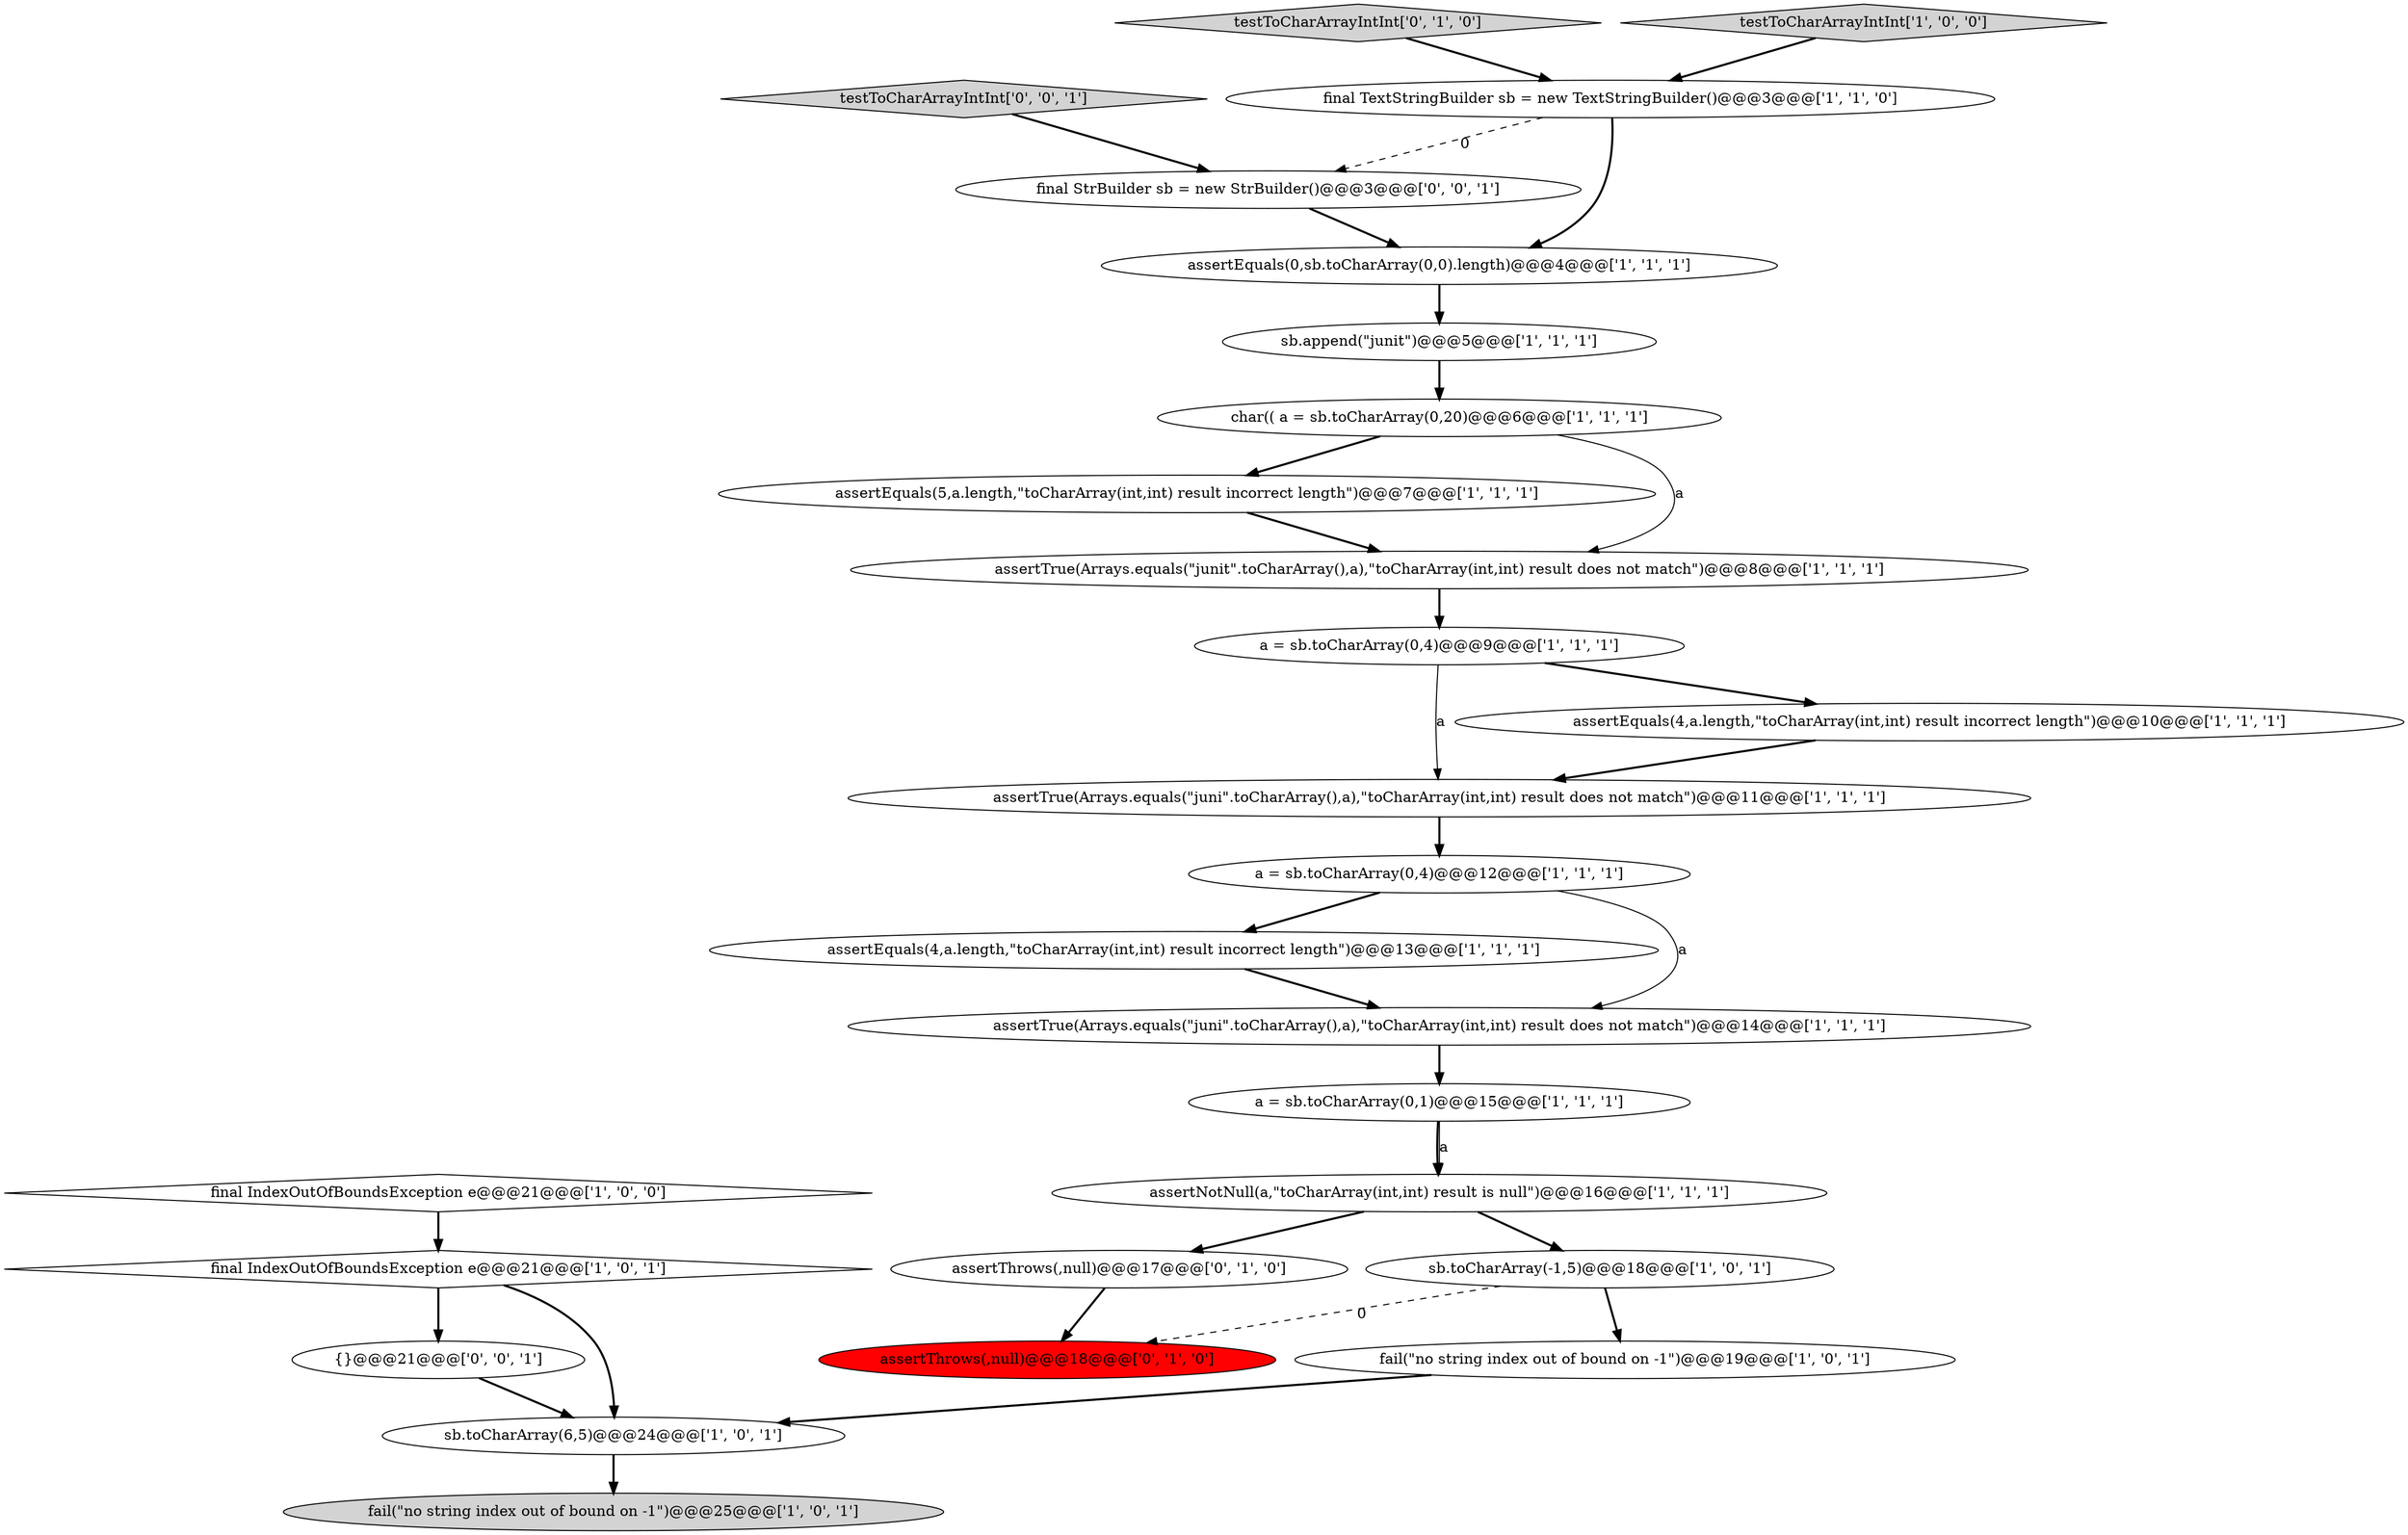digraph {
0 [style = filled, label = "char(( a = sb.toCharArray(0,20)@@@6@@@['1', '1', '1']", fillcolor = white, shape = ellipse image = "AAA0AAABBB1BBB"];
21 [style = filled, label = "assertThrows(,null)@@@17@@@['0', '1', '0']", fillcolor = white, shape = ellipse image = "AAA0AAABBB2BBB"];
14 [style = filled, label = "assertTrue(Arrays.equals(\"juni\".toCharArray(),a),\"toCharArray(int,int) result does not match\")@@@11@@@['1', '1', '1']", fillcolor = white, shape = ellipse image = "AAA0AAABBB1BBB"];
20 [style = filled, label = "fail(\"no string index out of bound on -1\")@@@25@@@['1', '0', '1']", fillcolor = lightgray, shape = ellipse image = "AAA0AAABBB1BBB"];
8 [style = filled, label = "final IndexOutOfBoundsException e@@@21@@@['1', '0', '0']", fillcolor = white, shape = diamond image = "AAA0AAABBB1BBB"];
9 [style = filled, label = "sb.append(\"junit\")@@@5@@@['1', '1', '1']", fillcolor = white, shape = ellipse image = "AAA0AAABBB1BBB"];
17 [style = filled, label = "sb.toCharArray(-1,5)@@@18@@@['1', '0', '1']", fillcolor = white, shape = ellipse image = "AAA0AAABBB1BBB"];
19 [style = filled, label = "a = sb.toCharArray(0,4)@@@12@@@['1', '1', '1']", fillcolor = white, shape = ellipse image = "AAA0AAABBB1BBB"];
4 [style = filled, label = "final TextStringBuilder sb = new TextStringBuilder()@@@3@@@['1', '1', '0']", fillcolor = white, shape = ellipse image = "AAA0AAABBB1BBB"];
18 [style = filled, label = "assertEquals(5,a.length,\"toCharArray(int,int) result incorrect length\")@@@7@@@['1', '1', '1']", fillcolor = white, shape = ellipse image = "AAA0AAABBB1BBB"];
16 [style = filled, label = "final IndexOutOfBoundsException e@@@21@@@['1', '0', '1']", fillcolor = white, shape = diamond image = "AAA0AAABBB1BBB"];
10 [style = filled, label = "assertTrue(Arrays.equals(\"junit\".toCharArray(),a),\"toCharArray(int,int) result does not match\")@@@8@@@['1', '1', '1']", fillcolor = white, shape = ellipse image = "AAA0AAABBB1BBB"];
23 [style = filled, label = "assertThrows(,null)@@@18@@@['0', '1', '0']", fillcolor = red, shape = ellipse image = "AAA1AAABBB2BBB"];
5 [style = filled, label = "fail(\"no string index out of bound on -1\")@@@19@@@['1', '0', '1']", fillcolor = white, shape = ellipse image = "AAA0AAABBB1BBB"];
26 [style = filled, label = "final StrBuilder sb = new StrBuilder()@@@3@@@['0', '0', '1']", fillcolor = white, shape = ellipse image = "AAA0AAABBB3BBB"];
2 [style = filled, label = "assertEquals(4,a.length,\"toCharArray(int,int) result incorrect length\")@@@13@@@['1', '1', '1']", fillcolor = white, shape = ellipse image = "AAA0AAABBB1BBB"];
25 [style = filled, label = "{}@@@21@@@['0', '0', '1']", fillcolor = white, shape = ellipse image = "AAA0AAABBB3BBB"];
13 [style = filled, label = "a = sb.toCharArray(0,4)@@@9@@@['1', '1', '1']", fillcolor = white, shape = ellipse image = "AAA0AAABBB1BBB"];
15 [style = filled, label = "sb.toCharArray(6,5)@@@24@@@['1', '0', '1']", fillcolor = white, shape = ellipse image = "AAA0AAABBB1BBB"];
22 [style = filled, label = "testToCharArrayIntInt['0', '1', '0']", fillcolor = lightgray, shape = diamond image = "AAA0AAABBB2BBB"];
6 [style = filled, label = "assertEquals(0,sb.toCharArray(0,0).length)@@@4@@@['1', '1', '1']", fillcolor = white, shape = ellipse image = "AAA0AAABBB1BBB"];
12 [style = filled, label = "assertTrue(Arrays.equals(\"juni\".toCharArray(),a),\"toCharArray(int,int) result does not match\")@@@14@@@['1', '1', '1']", fillcolor = white, shape = ellipse image = "AAA0AAABBB1BBB"];
24 [style = filled, label = "testToCharArrayIntInt['0', '0', '1']", fillcolor = lightgray, shape = diamond image = "AAA0AAABBB3BBB"];
7 [style = filled, label = "assertNotNull(a,\"toCharArray(int,int) result is null\")@@@16@@@['1', '1', '1']", fillcolor = white, shape = ellipse image = "AAA0AAABBB1BBB"];
1 [style = filled, label = "assertEquals(4,a.length,\"toCharArray(int,int) result incorrect length\")@@@10@@@['1', '1', '1']", fillcolor = white, shape = ellipse image = "AAA0AAABBB1BBB"];
11 [style = filled, label = "testToCharArrayIntInt['1', '0', '0']", fillcolor = lightgray, shape = diamond image = "AAA0AAABBB1BBB"];
3 [style = filled, label = "a = sb.toCharArray(0,1)@@@15@@@['1', '1', '1']", fillcolor = white, shape = ellipse image = "AAA0AAABBB1BBB"];
8->16 [style = bold, label=""];
16->15 [style = bold, label=""];
0->10 [style = solid, label="a"];
17->5 [style = bold, label=""];
7->17 [style = bold, label=""];
9->0 [style = bold, label=""];
4->6 [style = bold, label=""];
11->4 [style = bold, label=""];
5->15 [style = bold, label=""];
14->19 [style = bold, label=""];
16->25 [style = bold, label=""];
19->2 [style = bold, label=""];
4->26 [style = dashed, label="0"];
26->6 [style = bold, label=""];
13->1 [style = bold, label=""];
2->12 [style = bold, label=""];
19->12 [style = solid, label="a"];
22->4 [style = bold, label=""];
13->14 [style = solid, label="a"];
24->26 [style = bold, label=""];
18->10 [style = bold, label=""];
10->13 [style = bold, label=""];
3->7 [style = bold, label=""];
15->20 [style = bold, label=""];
3->7 [style = solid, label="a"];
25->15 [style = bold, label=""];
7->21 [style = bold, label=""];
0->18 [style = bold, label=""];
1->14 [style = bold, label=""];
12->3 [style = bold, label=""];
17->23 [style = dashed, label="0"];
6->9 [style = bold, label=""];
21->23 [style = bold, label=""];
}
